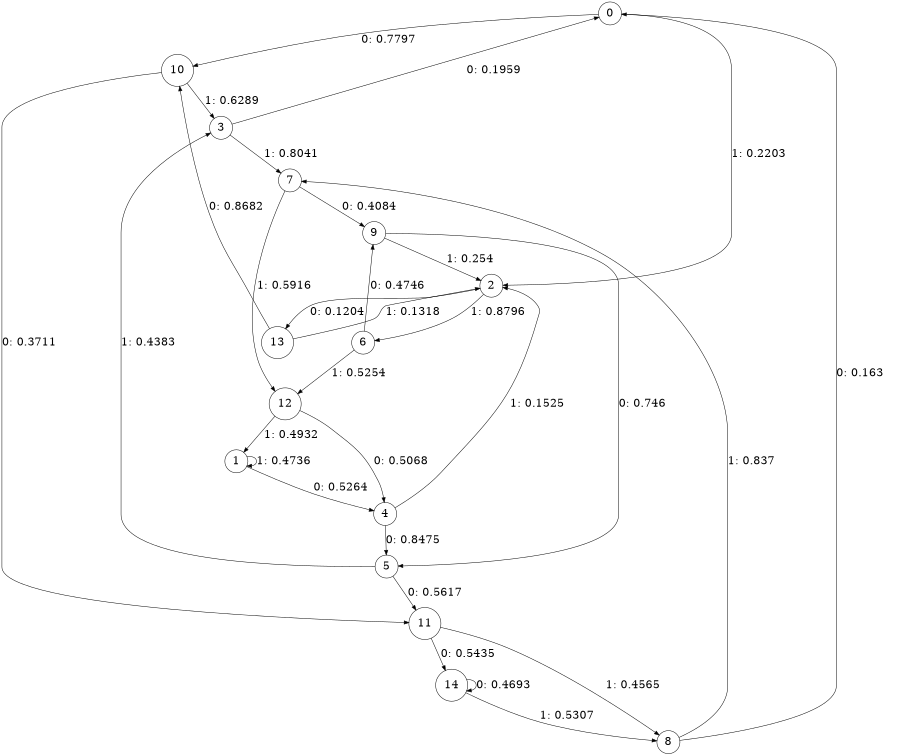 digraph "ch2randomL4" {
size = "6,8.5";
ratio = "fill";
node [shape = circle];
node [fontsize = 24];
edge [fontsize = 24];
0 -> 10 [label = "0: 0.7797   "];
0 -> 2 [label = "1: 0.2203   "];
1 -> 4 [label = "0: 0.5264   "];
1 -> 1 [label = "1: 0.4736   "];
2 -> 13 [label = "0: 0.1204   "];
2 -> 6 [label = "1: 0.8796   "];
3 -> 0 [label = "0: 0.1959   "];
3 -> 7 [label = "1: 0.8041   "];
4 -> 5 [label = "0: 0.8475   "];
4 -> 2 [label = "1: 0.1525   "];
5 -> 11 [label = "0: 0.5617   "];
5 -> 3 [label = "1: 0.4383   "];
6 -> 9 [label = "0: 0.4746   "];
6 -> 12 [label = "1: 0.5254   "];
7 -> 9 [label = "0: 0.4084   "];
7 -> 12 [label = "1: 0.5916   "];
8 -> 0 [label = "0: 0.163    "];
8 -> 7 [label = "1: 0.837    "];
9 -> 5 [label = "0: 0.746    "];
9 -> 2 [label = "1: 0.254    "];
10 -> 11 [label = "0: 0.3711   "];
10 -> 3 [label = "1: 0.6289   "];
11 -> 14 [label = "0: 0.5435   "];
11 -> 8 [label = "1: 0.4565   "];
12 -> 4 [label = "0: 0.5068   "];
12 -> 1 [label = "1: 0.4932   "];
13 -> 10 [label = "0: 0.8682   "];
13 -> 2 [label = "1: 0.1318   "];
14 -> 14 [label = "0: 0.4693   "];
14 -> 8 [label = "1: 0.5307   "];
}